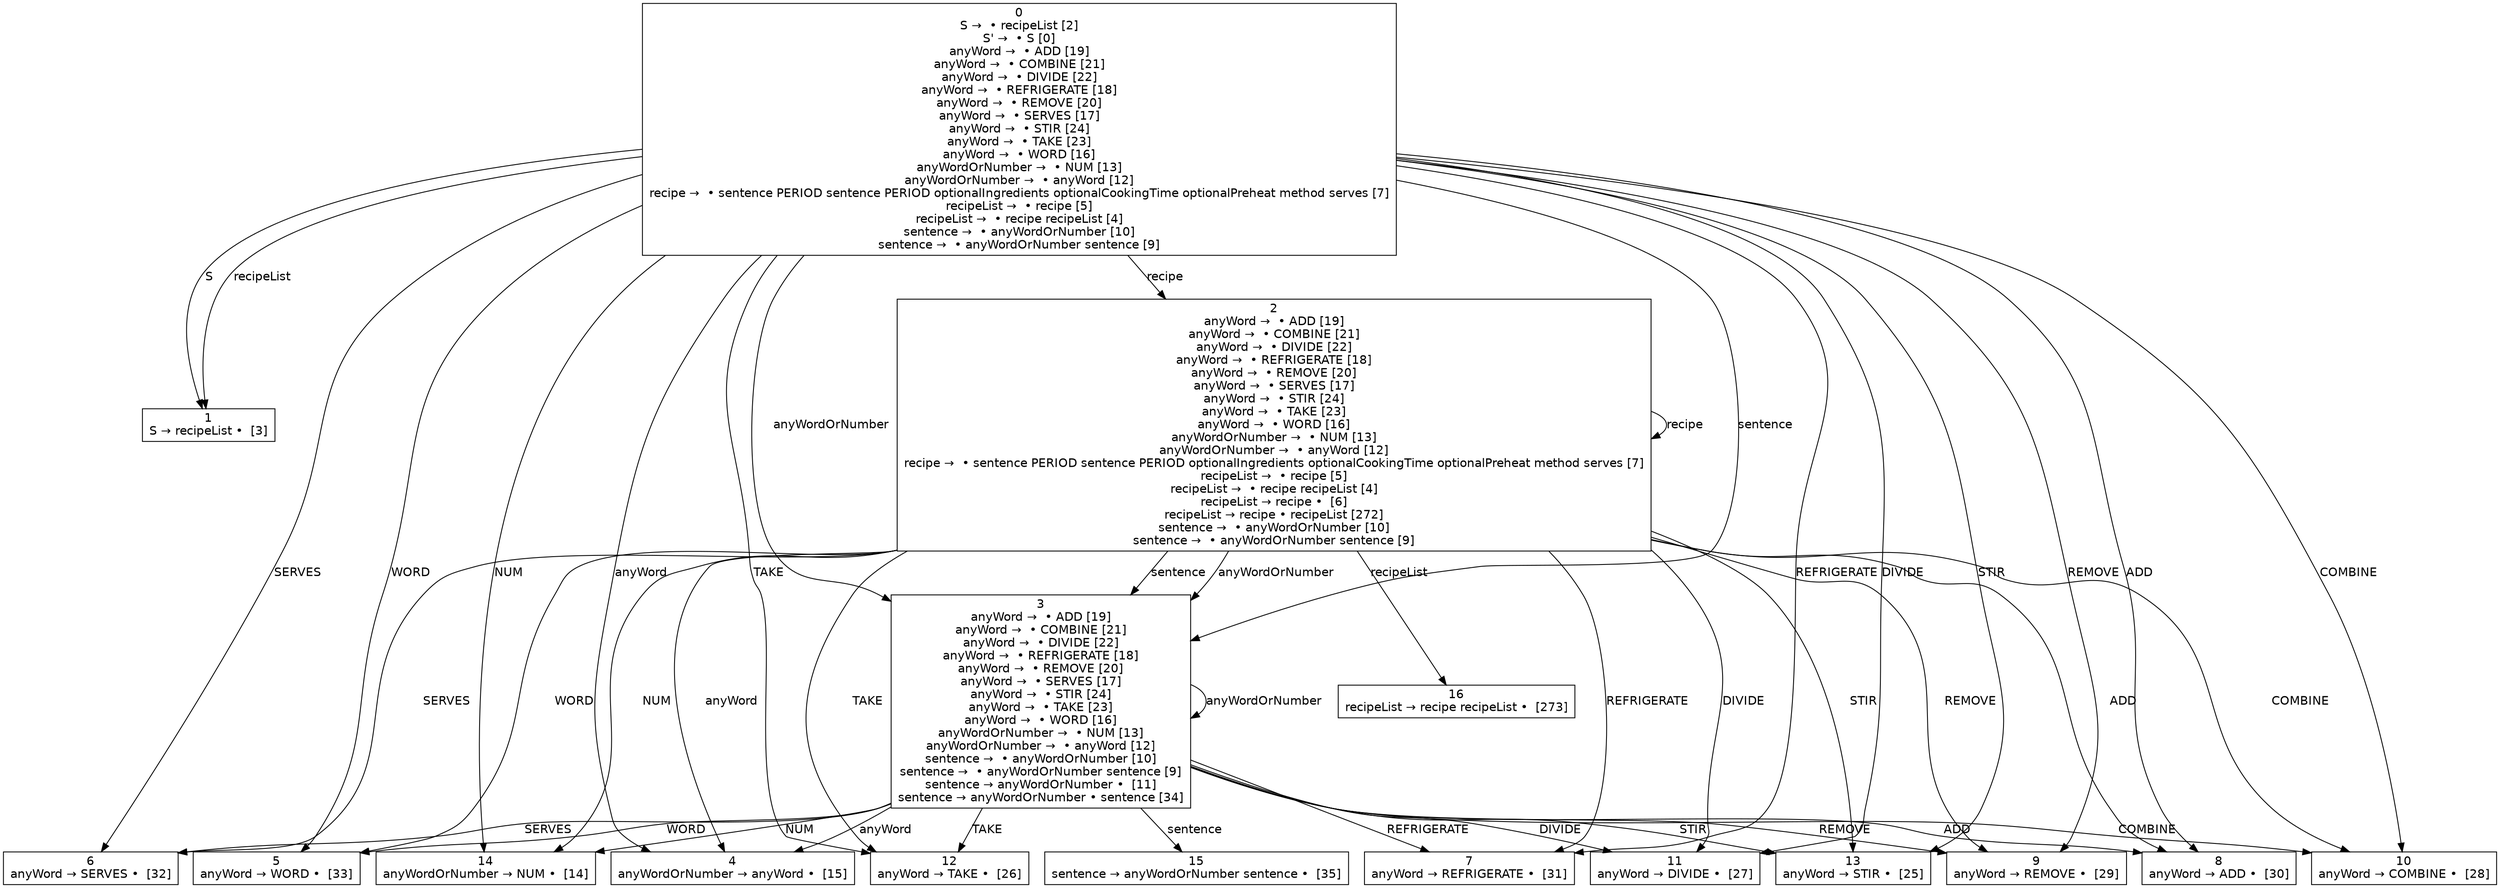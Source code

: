 digraph d{
node [fontname=Helvetica,shape=box];
edge [fontname=Helvetica];
n0 [label=<0<br />S →  • recipeList [2]<br />S' →  • S [0]<br />anyWord →  • ADD [19]<br />anyWord →  • COMBINE [21]<br />anyWord →  • DIVIDE [22]<br />anyWord →  • REFRIGERATE [18]<br />anyWord →  • REMOVE [20]<br />anyWord →  • SERVES [17]<br />anyWord →  • STIR [24]<br />anyWord →  • TAKE [23]<br />anyWord →  • WORD [16]<br />anyWordOrNumber →  • NUM [13]<br />anyWordOrNumber →  • anyWord [12]<br />recipe →  • sentence PERIOD sentence PERIOD optionalIngredients optionalCookingTime optionalPreheat method serves [7]<br />recipeList →  • recipe [5]<br />recipeList →  • recipe recipeList [4]<br />sentence →  • anyWordOrNumber [10]<br />sentence →  • anyWordOrNumber sentence [9]>];
n1 [label=<1<br />S → recipeList •  [3]>];
n2 [label=<2<br />anyWord →  • ADD [19]<br />anyWord →  • COMBINE [21]<br />anyWord →  • DIVIDE [22]<br />anyWord →  • REFRIGERATE [18]<br />anyWord →  • REMOVE [20]<br />anyWord →  • SERVES [17]<br />anyWord →  • STIR [24]<br />anyWord →  • TAKE [23]<br />anyWord →  • WORD [16]<br />anyWordOrNumber →  • NUM [13]<br />anyWordOrNumber →  • anyWord [12]<br />recipe →  • sentence PERIOD sentence PERIOD optionalIngredients optionalCookingTime optionalPreheat method serves [7]<br />recipeList →  • recipe [5]<br />recipeList →  • recipe recipeList [4]<br />recipeList → recipe •  [6]<br />recipeList → recipe • recipeList [272]<br />sentence →  • anyWordOrNumber [10]<br />sentence →  • anyWordOrNumber sentence [9]>];
n3 [label=<3<br />anyWord →  • ADD [19]<br />anyWord →  • COMBINE [21]<br />anyWord →  • DIVIDE [22]<br />anyWord →  • REFRIGERATE [18]<br />anyWord →  • REMOVE [20]<br />anyWord →  • SERVES [17]<br />anyWord →  • STIR [24]<br />anyWord →  • TAKE [23]<br />anyWord →  • WORD [16]<br />anyWordOrNumber →  • NUM [13]<br />anyWordOrNumber →  • anyWord [12]<br />sentence →  • anyWordOrNumber [10]<br />sentence →  • anyWordOrNumber sentence [9]<br />sentence → anyWordOrNumber •  [11]<br />sentence → anyWordOrNumber • sentence [34]>];
n4 [label=<4<br />anyWordOrNumber → anyWord •  [15]>];
n5 [label=<5<br />anyWord → WORD •  [33]>];
n6 [label=<6<br />anyWord → SERVES •  [32]>];
n7 [label=<7<br />anyWord → REFRIGERATE •  [31]>];
n8 [label=<8<br />anyWord → ADD •  [30]>];
n9 [label=<9<br />anyWord → REMOVE •  [29]>];
n10 [label=<10<br />anyWord → COMBINE •  [28]>];
n11 [label=<11<br />anyWord → DIVIDE •  [27]>];
n12 [label=<12<br />anyWord → TAKE •  [26]>];
n13 [label=<13<br />anyWord → STIR •  [25]>];
n14 [label=<14<br />anyWordOrNumber → NUM •  [14]>];
n15 [label=<15<br />sentence → anyWordOrNumber sentence •  [35]>];
n16 [label=<16<br />recipeList → recipe recipeList •  [273]>];
n0 -> n1 [label="S"];
n0 -> n1 [label="recipeList"];
n0 -> n2 [label="recipe"];
n0 -> n3 [label="sentence"];
n0 -> n3 [label="anyWordOrNumber"];
n0 -> n4 [label="anyWord"];
n0 -> n5 [label="WORD"];
n0 -> n6 [label="SERVES"];
n0 -> n7 [label="REFRIGERATE"];
n0 -> n8 [label="ADD"];
n0 -> n9 [label="REMOVE"];
n0 -> n10 [label="COMBINE"];
n0 -> n11 [label="DIVIDE"];
n0 -> n12 [label="TAKE"];
n0 -> n13 [label="STIR"];
n0 -> n14 [label="NUM"];
n2 -> n16 [label="recipeList"];
n2 -> n2 [label="recipe"];
n2 -> n3 [label="sentence"];
n2 -> n3 [label="anyWordOrNumber"];
n2 -> n4 [label="anyWord"];
n2 -> n5 [label="WORD"];
n2 -> n6 [label="SERVES"];
n2 -> n7 [label="REFRIGERATE"];
n2 -> n8 [label="ADD"];
n2 -> n9 [label="REMOVE"];
n2 -> n10 [label="COMBINE"];
n2 -> n11 [label="DIVIDE"];
n2 -> n12 [label="TAKE"];
n2 -> n13 [label="STIR"];
n2 -> n14 [label="NUM"];
n3 -> n15 [label="sentence"];
n3 -> n3 [label="anyWordOrNumber"];
n3 -> n4 [label="anyWord"];
n3 -> n5 [label="WORD"];
n3 -> n6 [label="SERVES"];
n3 -> n7 [label="REFRIGERATE"];
n3 -> n8 [label="ADD"];
n3 -> n9 [label="REMOVE"];
n3 -> n10 [label="COMBINE"];
n3 -> n11 [label="DIVIDE"];
n3 -> n12 [label="TAKE"];
n3 -> n13 [label="STIR"];
n3 -> n14 [label="NUM"];
}